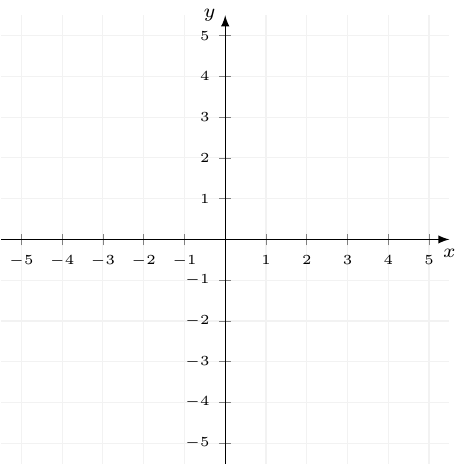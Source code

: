 \documentclass[crop]{standalone}
\usepackage[dvipsnames]{xcolor}
\usepackage{tikz}
\usepackage{pgfplots}
\pgfplotsset{compat=1.18}
\begin{document}
  \begin{tikzpicture}
    \begin{axis}[%
      axis x line=center,axis y line=center,
      unit vector ratio={1 1},
      xlabel={\scriptsize$x$},ylabel={\scriptsize$y$},
      xlabel style={below},ylabel style={left},
      xmin=-5.5,xmax=5.5,
      xtick={-5,-4,-3,-2,-1,0,1,2,3,4,5},
      xticklabels={\tiny$-5$,\tiny$-4$,\tiny$-3$,\tiny$-2$,\tiny$-1$,\tiny$0$,\tiny$1$,\tiny$2$,\tiny$3$,\tiny$4$,\tiny$5$},
      ymin=-5.5,ymax=5.5,
      ytick={-5,-4,-3,-2,-1,0,1,2,3,4,5},
      yticklabels={\tiny$-5$,\tiny$-4$,\tiny$-3$,\tiny$-2$,\tiny$-1$,\tiny$0$,\tiny$1$,\tiny$2$,\tiny$3$,\tiny$4$,\tiny$5$},
      axis line style={-latex},
      major grid style={gray!10},
      grid=major,
      declare function={
        f(\x) = ln(\x+5);
      }
    ]%
      % \addplot[%
      %   mark=none,
      %   domain=-5.0:6,
      %   color=orange,
      %   thick,
      %   samples=1000
      % ] {f(x)};
    \end{axis}
  \end{tikzpicture}%
\end{document}